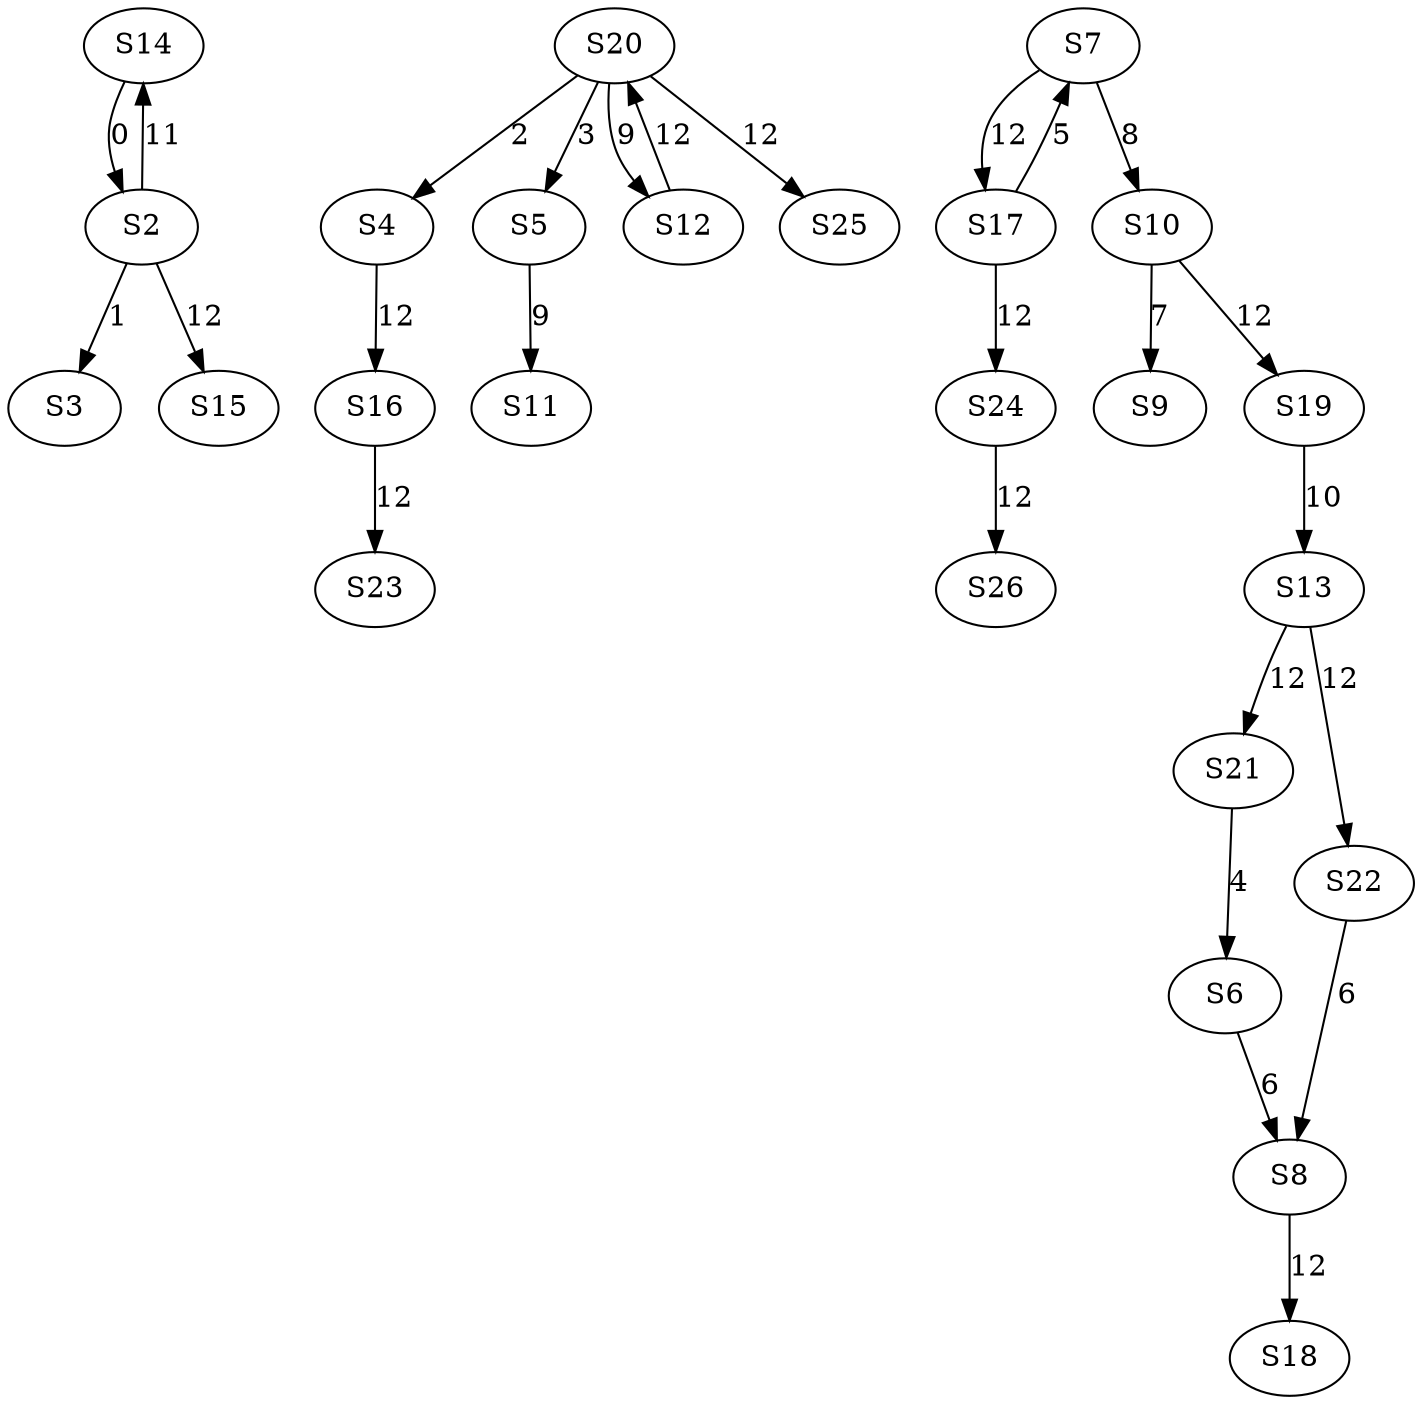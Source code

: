 strict digraph {
	S14 -> S2 [ label = 0 ];
	S2 -> S3 [ label = 1 ];
	S20 -> S4 [ label = 2 ];
	S20 -> S5 [ label = 3 ];
	S21 -> S6 [ label = 4 ];
	S17 -> S7 [ label = 5 ];
	S6 -> S8 [ label = 6 ];
	S10 -> S9 [ label = 7 ];
	S7 -> S10 [ label = 8 ];
	S5 -> S11 [ label = 9 ];
	S20 -> S12 [ label = 9 ];
	S19 -> S13 [ label = 10 ];
	S2 -> S14 [ label = 11 ];
	S2 -> S15 [ label = 12 ];
	S4 -> S16 [ label = 12 ];
	S7 -> S17 [ label = 12 ];
	S8 -> S18 [ label = 12 ];
	S10 -> S19 [ label = 12 ];
	S12 -> S20 [ label = 12 ];
	S13 -> S21 [ label = 12 ];
	S13 -> S22 [ label = 12 ];
	S16 -> S23 [ label = 12 ];
	S17 -> S24 [ label = 12 ];
	S20 -> S25 [ label = 12 ];
	S24 -> S26 [ label = 12 ];
	S22 -> S8 [ label = 6 ];
}